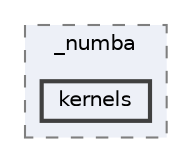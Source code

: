 digraph "/home/jam/Research/IRES-2025/dev/src/llm-scripts/testing/hypothesis-testing/hyp-env/lib/python3.12/site-packages/pandas/core/_numba/kernels"
{
 // LATEX_PDF_SIZE
  bgcolor="transparent";
  edge [fontname=Helvetica,fontsize=10,labelfontname=Helvetica,labelfontsize=10];
  node [fontname=Helvetica,fontsize=10,shape=box,height=0.2,width=0.4];
  compound=true
  subgraph clusterdir_82b2dd2b78782794b4e089895692f3d7 {
    graph [ bgcolor="#edf0f7", pencolor="grey50", label="_numba", fontname=Helvetica,fontsize=10 style="filled,dashed", URL="dir_82b2dd2b78782794b4e089895692f3d7.html",tooltip=""]
  dir_e61391a4b6639518e50556b28420eed9 [label="kernels", fillcolor="#edf0f7", color="grey25", style="filled,bold", URL="dir_e61391a4b6639518e50556b28420eed9.html",tooltip=""];
  }
}
